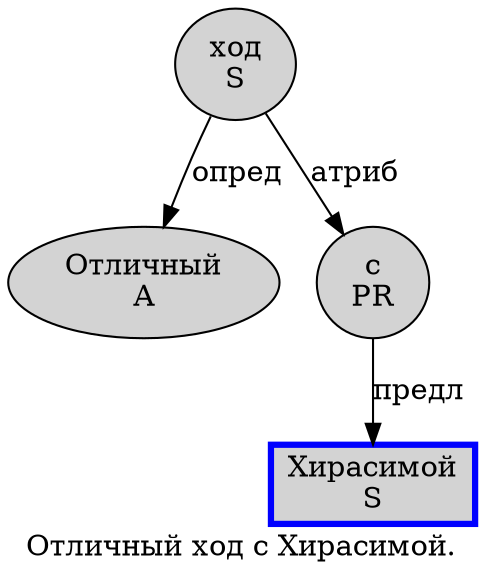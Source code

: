digraph SENTENCE_5022 {
	graph [label="Отличный ход с Хирасимой."]
	node [style=filled]
		0 [label="Отличный
A" color="" fillcolor=lightgray penwidth=1 shape=ellipse]
		1 [label="ход
S" color="" fillcolor=lightgray penwidth=1 shape=ellipse]
		2 [label="с
PR" color="" fillcolor=lightgray penwidth=1 shape=ellipse]
		3 [label="Хирасимой
S" color=blue fillcolor=lightgray penwidth=3 shape=box]
			1 -> 0 [label="опред"]
			1 -> 2 [label="атриб"]
			2 -> 3 [label="предл"]
}